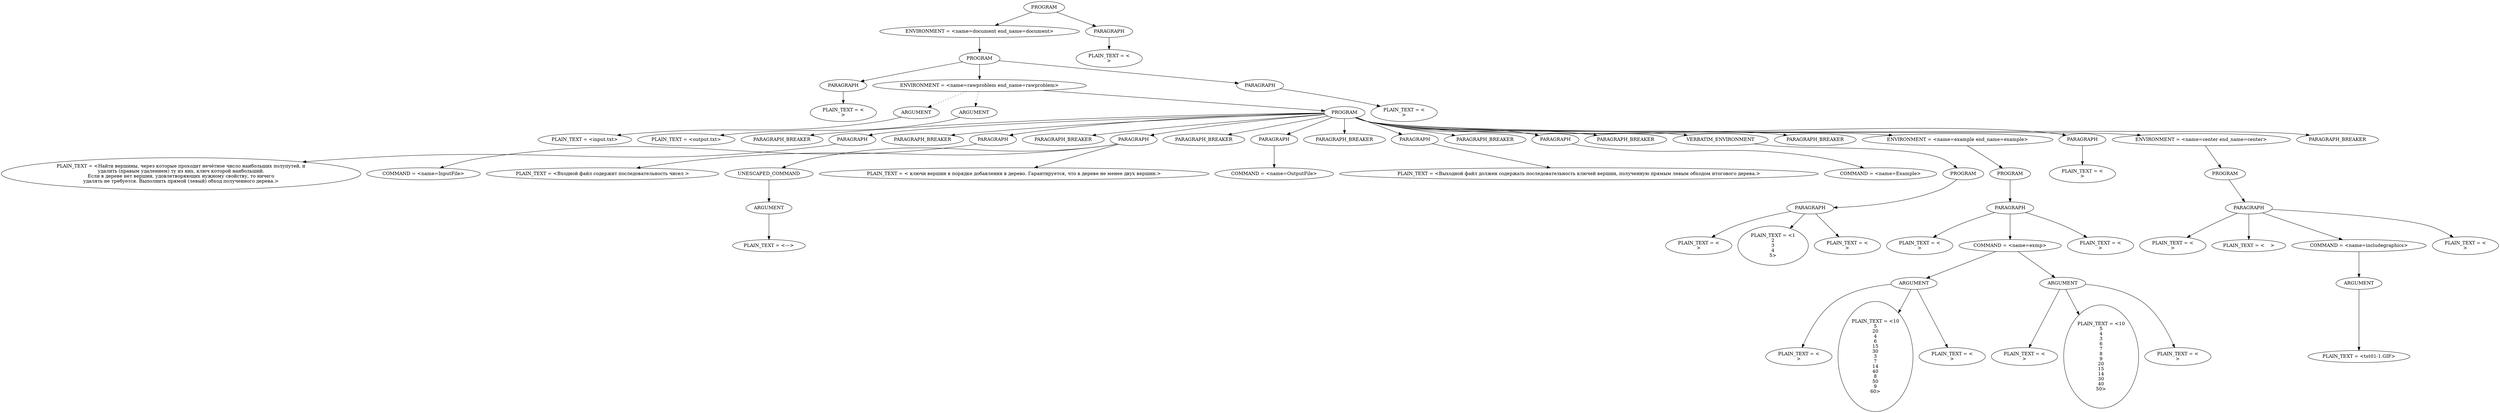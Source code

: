 digraph d {
  node_0 [label="PROGRAM"];
  node_1 [label="ENVIRONMENT = <name=document end_name=document>"];
  node_2 [label="PROGRAM"];
  node_3 [label="PARAGRAPH"];
  node_4 [label="PLAIN_TEXT = <
>"];
  node_3 -> node_4;
  node_2 -> node_3;
  node_5 [label="ENVIRONMENT = <name=rawproblem end_name=rawproblem>"];
  node_6 [label="ARGUMENT"];
  node_7 [label="PLAIN_TEXT = <input.txt>"];
  node_6 -> node_7;
  node_5 -> node_6 [style=dotted];
  node_8 [label="ARGUMENT"];
  node_9 [label="PLAIN_TEXT = <output.txt>"];
  node_8 -> node_9;
  node_5 -> node_8 [style=dotted];
  node_10 [label="PROGRAM"];
  node_11 [label="PARAGRAPH_BREAKER"];
  node_10 -> node_11;
  node_12 [label="PARAGRAPH"];
  node_13 [label="PLAIN_TEXT = <Найти вершины, через которые проходит нечётное число наибольших полупутей, и
удалить (правым удалением) ту из них, ключ которой наибольший.
Если в дереве нет вершин, удовлетворяющих нужному свойству, то ничего
удалять не требуется. Выполнить прямой (левый) обход полученного дерева.>"];
  node_12 -> node_13;
  node_10 -> node_12;
  node_14 [label="PARAGRAPH_BREAKER"];
  node_10 -> node_14;
  node_15 [label="PARAGRAPH"];
  node_16 [label="COMMAND = <name=InputFile>"];
  node_15 -> node_16;
  node_10 -> node_15;
  node_17 [label="PARAGRAPH_BREAKER"];
  node_10 -> node_17;
  node_18 [label="PARAGRAPH"];
  node_19 [label="PLAIN_TEXT = <Входной файл содержит последовательность чисел >"];
  node_18 -> node_19;
  node_20 [label="UNESCAPED_COMMAND"];
  node_21 [label="ARGUMENT"];
  node_22 [label="PLAIN_TEXT = <&mdash;>"];
  node_21 -> node_22;
  node_20 -> node_21;
  node_18 -> node_20;
  node_23 [label="PLAIN_TEXT = < ключи вершин в порядке добавления в дерево. Гарантируется, что в дереве не менее двух вершин.>"];
  node_18 -> node_23;
  node_10 -> node_18;
  node_24 [label="PARAGRAPH_BREAKER"];
  node_10 -> node_24;
  node_25 [label="PARAGRAPH"];
  node_26 [label="COMMAND = <name=OutputFile>"];
  node_25 -> node_26;
  node_10 -> node_25;
  node_27 [label="PARAGRAPH_BREAKER"];
  node_10 -> node_27;
  node_28 [label="PARAGRAPH"];
  node_29 [label="PLAIN_TEXT = <Выходной файл должен содержать последовательность ключей вершин, полученную прямым левым обходом итогового дерева.>"];
  node_28 -> node_29;
  node_10 -> node_28;
  node_30 [label="PARAGRAPH_BREAKER"];
  node_10 -> node_30;
  node_31 [label="PARAGRAPH"];
  node_32 [label="COMMAND = <name=Example>"];
  node_31 -> node_32;
  node_10 -> node_31;
  node_33 [label="PARAGRAPH_BREAKER"];
  node_10 -> node_33;
  node_34 [label="VERBATIM_ENVIRONMENT"];
  node_35 [label="PROGRAM"];
  node_36 [label="PARAGRAPH"];
  node_37 [label="PLAIN_TEXT = <
>"];
  node_36 -> node_37;
  node_38 [label="PLAIN_TEXT = <1
2
3
4
5>"];
  node_36 -> node_38;
  node_39 [label="PLAIN_TEXT = <
>"];
  node_36 -> node_39;
  node_35 -> node_36;
  node_34 -> node_35;
  node_10 -> node_34;
  node_40 [label="PARAGRAPH_BREAKER"];
  node_10 -> node_40;
  node_41 [label="ENVIRONMENT = <name=example end_name=example>"];
  node_42 [label="PROGRAM"];
  node_43 [label="PARAGRAPH"];
  node_44 [label="PLAIN_TEXT = <
>"];
  node_43 -> node_44;
  node_45 [label="COMMAND = <name=exmp>"];
  node_46 [label="ARGUMENT"];
  node_47 [label="PLAIN_TEXT = <
>"];
  node_46 -> node_47;
  node_48 [label="PLAIN_TEXT = <10
5
20
4
6
15
30
3
7
14
40
8
50
9
60>"];
  node_46 -> node_48;
  node_49 [label="PLAIN_TEXT = <
>"];
  node_46 -> node_49;
  node_45 -> node_46;
  node_50 [label="ARGUMENT"];
  node_51 [label="PLAIN_TEXT = <
>"];
  node_50 -> node_51;
  node_52 [label="PLAIN_TEXT = <10
5
4
3
6
7
8
9
20
15
14
30
40
50>"];
  node_50 -> node_52;
  node_53 [label="PLAIN_TEXT = <
>"];
  node_50 -> node_53;
  node_45 -> node_50;
  node_43 -> node_45;
  node_54 [label="PLAIN_TEXT = <
>"];
  node_43 -> node_54;
  node_42 -> node_43;
  node_41 -> node_42;
  node_10 -> node_41;
  node_55 [label="PARAGRAPH"];
  node_56 [label="PLAIN_TEXT = <
>"];
  node_55 -> node_56;
  node_10 -> node_55;
  node_57 [label="ENVIRONMENT = <name=center end_name=center>"];
  node_58 [label="PROGRAM"];
  node_59 [label="PARAGRAPH"];
  node_60 [label="PLAIN_TEXT = <
>"];
  node_59 -> node_60;
  node_61 [label="PLAIN_TEXT = <    >"];
  node_59 -> node_61;
  node_62 [label="COMMAND = <name=includegraphics>"];
  node_63 [label="ARGUMENT"];
  node_64 [label="PLAIN_TEXT = <tst01-1.GIF>"];
  node_63 -> node_64;
  node_62 -> node_63;
  node_59 -> node_62;
  node_65 [label="PLAIN_TEXT = <
>"];
  node_59 -> node_65;
  node_58 -> node_59;
  node_57 -> node_58;
  node_10 -> node_57;
  node_66 [label="PARAGRAPH_BREAKER"];
  node_10 -> node_66;
  node_5 -> node_10;
  node_2 -> node_5;
  node_67 [label="PARAGRAPH"];
  node_68 [label="PLAIN_TEXT = <
>"];
  node_67 -> node_68;
  node_2 -> node_67;
  node_1 -> node_2;
  node_0 -> node_1;
  node_69 [label="PARAGRAPH"];
  node_70 [label="PLAIN_TEXT = <
>"];
  node_69 -> node_70;
  node_0 -> node_69;
}

